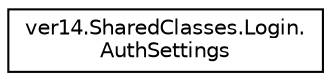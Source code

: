 digraph "Graphical Class Hierarchy"
{
 // LATEX_PDF_SIZE
  edge [fontname="Helvetica",fontsize="10",labelfontname="Helvetica",labelfontsize="10"];
  node [fontname="Helvetica",fontsize="10",shape=record];
  rankdir="LR";
  Node0 [label="ver14.SharedClasses.Login.\lAuthSettings",height=0.2,width=0.4,color="black", fillcolor="white", style="filled",URL="$interfacever14_1_1_shared_classes_1_1_login_1_1_auth_settings.html",tooltip=" "];
}
